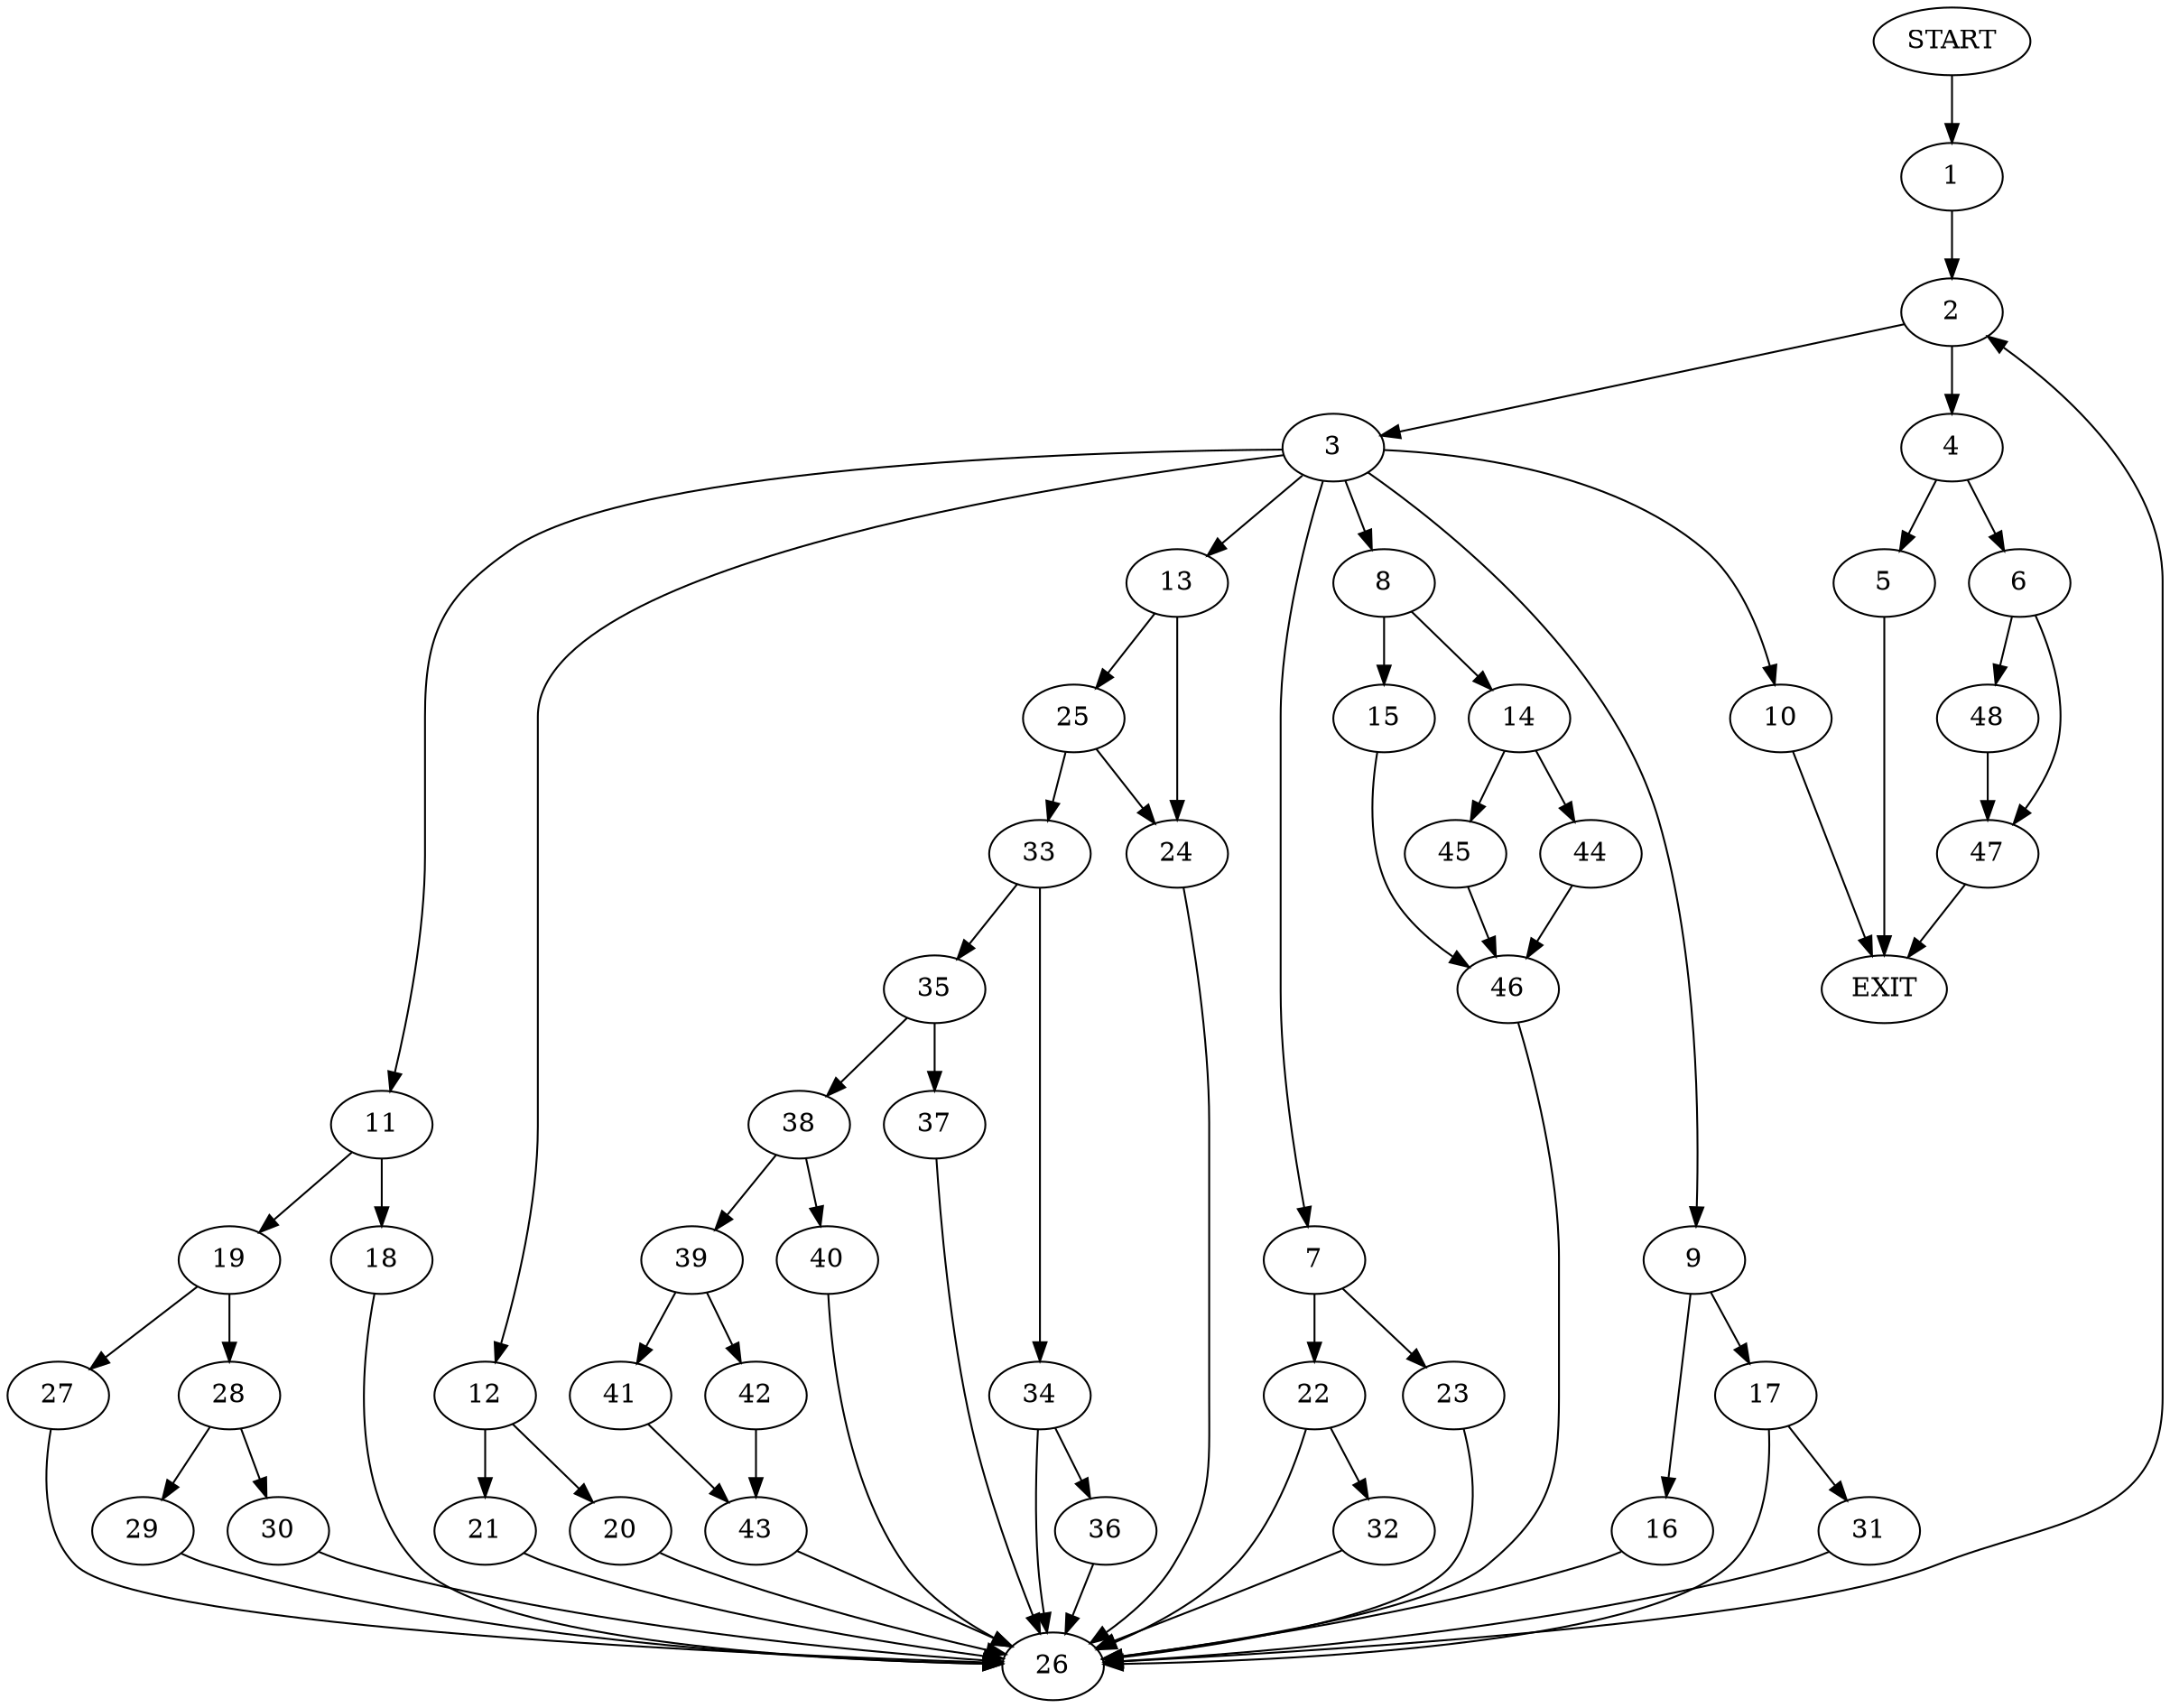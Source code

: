 digraph {
0 [label="START"]
49 [label="EXIT"]
0 -> 1
1 -> 2
2 -> 3
2 -> 4
4 -> 5
4 -> 6
3 -> 7
3 -> 8
3 -> 9
3 -> 10
3 -> 11
3 -> 12
3 -> 13
8 -> 14
8 -> 15
10 -> 49
9 -> 16
9 -> 17
11 -> 18
11 -> 19
12 -> 20
12 -> 21
7 -> 22
7 -> 23
13 -> 24
13 -> 25
18 -> 26
19 -> 27
19 -> 28
26 -> 2
28 -> 29
28 -> 30
27 -> 26
30 -> 26
29 -> 26
16 -> 26
17 -> 31
17 -> 26
31 -> 26
23 -> 26
22 -> 26
22 -> 32
32 -> 26
20 -> 26
21 -> 26
24 -> 26
25 -> 24
25 -> 33
33 -> 34
33 -> 35
34 -> 26
34 -> 36
35 -> 37
35 -> 38
36 -> 26
37 -> 26
38 -> 39
38 -> 40
39 -> 41
39 -> 42
40 -> 26
41 -> 43
42 -> 43
43 -> 26
14 -> 44
14 -> 45
15 -> 46
46 -> 26
45 -> 46
44 -> 46
5 -> 49
6 -> 47
6 -> 48
48 -> 47
47 -> 49
}
